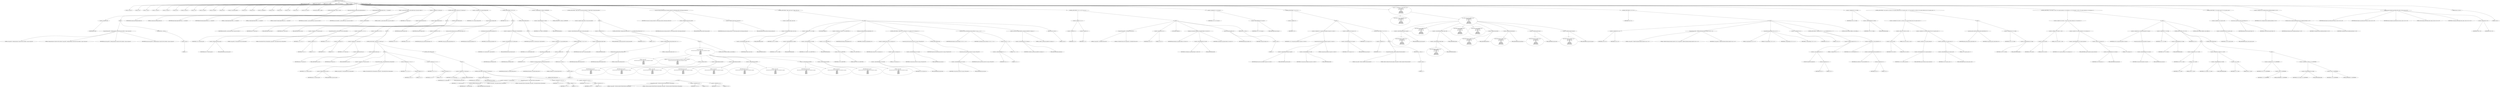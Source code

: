 digraph hostapd_notif_assoc {  
"1000122" [label = "(METHOD,hostapd_notif_assoc)" ]
"1000123" [label = "(PARAM,hostapd_data *hapd)" ]
"1000124" [label = "(PARAM,const u8 *addr)" ]
"1000125" [label = "(PARAM,const u8 *req_ies)" ]
"1000126" [label = "(PARAM,size_t req_ies_len)" ]
"1000127" [label = "(PARAM,int reassoc)" ]
"1000128" [label = "(BLOCK,,)" ]
"1000129" [label = "(LOCAL,v9: const u8 *)" ]
"1000130" [label = "(LOCAL,v10: int)" ]
"1000131" [label = "(LOCAL,v11: size_t)" ]
"1000132" [label = "(LOCAL,v12: const u8 *)" ]
"1000133" [label = "(LOCAL,v14: const u8 *)" ]
"1000134" [label = "(LOCAL,v15: int)" ]
"1000135" [label = "(LOCAL,v16: const u8 *)" ]
"1000136" [label = "(LOCAL,v17: int)" ]
"1000137" [label = "(LOCAL,v18: sta_info *)" ]
"1000138" [label = "(LOCAL,v19: sta_info *)" ]
"1000139" [label = "(LOCAL,v20: int)" ]
"1000140" [label = "(LOCAL,v21: wpa_state_machine *)" ]
"1000141" [label = "(LOCAL,v22: int)" ]
"1000142" [label = "(LOCAL,v23: int)" ]
"1000143" [label = "(LOCAL,v24: unsigned int)" ]
"1000144" [label = "(LOCAL,v25: u32)" ]
"1000145" [label = "(LOCAL,v26: int)" ]
"1000146" [label = "(LOCAL,v27: u32)" ]
"1000147" [label = "(LOCAL,v28: u8 *)" ]
"1000148" [label = "(LOCAL,v29: u8 [ 1064 ])" ]
"1000149" [label = "(LOCAL,mdie: ieee802_11_elems)" ]
"1000150" [label = "(CONTROL_STRUCTURE,if ( !addr ),if ( !addr ))" ]
"1000151" [label = "(<operator>.logicalNot,!addr)" ]
"1000152" [label = "(IDENTIFIER,addr,!addr)" ]
"1000153" [label = "(BLOCK,,)" ]
"1000154" [label = "(wpa_printf,wpa_printf(2, \"hostapd_notif_assoc: Skip event with no address\", req_ies, req_ies_len))" ]
"1000155" [label = "(LITERAL,2,wpa_printf(2, \"hostapd_notif_assoc: Skip event with no address\", req_ies, req_ies_len))" ]
"1000156" [label = "(LITERAL,\"hostapd_notif_assoc: Skip event with no address\",wpa_printf(2, \"hostapd_notif_assoc: Skip event with no address\", req_ies, req_ies_len))" ]
"1000157" [label = "(IDENTIFIER,req_ies,wpa_printf(2, \"hostapd_notif_assoc: Skip event with no address\", req_ies, req_ies_len))" ]
"1000158" [label = "(IDENTIFIER,req_ies_len,wpa_printf(2, \"hostapd_notif_assoc: Skip event with no address\", req_ies, req_ies_len))" ]
"1000159" [label = "(RETURN,return -1;,return -1;)" ]
"1000160" [label = "(<operator>.minus,-1)" ]
"1000161" [label = "(LITERAL,1,-1)" ]
"1000162" [label = "(random_add_randomness,random_add_randomness(addr, 6u))" ]
"1000163" [label = "(IDENTIFIER,addr,random_add_randomness(addr, 6u))" ]
"1000164" [label = "(LITERAL,6u,random_add_randomness(addr, 6u))" ]
"1000165" [label = "(hostapd_logger,hostapd_logger(hapd, addr, 1u, 2, \"associated\"))" ]
"1000166" [label = "(IDENTIFIER,hapd,hostapd_logger(hapd, addr, 1u, 2, \"associated\"))" ]
"1000167" [label = "(IDENTIFIER,addr,hostapd_logger(hapd, addr, 1u, 2, \"associated\"))" ]
"1000168" [label = "(LITERAL,1u,hostapd_logger(hapd, addr, 1u, 2, \"associated\"))" ]
"1000169" [label = "(LITERAL,2,hostapd_logger(hapd, addr, 1u, 2, \"associated\"))" ]
"1000170" [label = "(LITERAL,\"associated\",hostapd_logger(hapd, addr, 1u, 2, \"associated\"))" ]
"1000171" [label = "(ieee802_11_parse_elems,ieee802_11_parse_elems(req_ies, req_ies_len, &mdie, 0))" ]
"1000172" [label = "(IDENTIFIER,req_ies,ieee802_11_parse_elems(req_ies, req_ies_len, &mdie, 0))" ]
"1000173" [label = "(IDENTIFIER,req_ies_len,ieee802_11_parse_elems(req_ies, req_ies_len, &mdie, 0))" ]
"1000174" [label = "(<operator>.addressOf,&mdie)" ]
"1000175" [label = "(IDENTIFIER,mdie,ieee802_11_parse_elems(req_ies, req_ies_len, &mdie, 0))" ]
"1000176" [label = "(LITERAL,0,ieee802_11_parse_elems(req_ies, req_ies_len, &mdie, 0))" ]
"1000177" [label = "(<operator>.assignment,v9 = mdie.wps_ie)" ]
"1000178" [label = "(IDENTIFIER,v9,v9 = mdie.wps_ie)" ]
"1000179" [label = "(<operator>.fieldAccess,mdie.wps_ie)" ]
"1000180" [label = "(IDENTIFIER,mdie,v9 = mdie.wps_ie)" ]
"1000181" [label = "(FIELD_IDENTIFIER,wps_ie,wps_ie)" ]
"1000182" [label = "(CONTROL_STRUCTURE,if ( mdie.wps_ie ),if ( mdie.wps_ie ))" ]
"1000183" [label = "(<operator>.fieldAccess,mdie.wps_ie)" ]
"1000184" [label = "(IDENTIFIER,mdie,if ( mdie.wps_ie ))" ]
"1000185" [label = "(FIELD_IDENTIFIER,wps_ie,wps_ie)" ]
"1000186" [label = "(BLOCK,,)" ]
"1000187" [label = "(<operator>.assignment,v10 = mdie.wps_ie_len)" ]
"1000188" [label = "(IDENTIFIER,v10,v10 = mdie.wps_ie_len)" ]
"1000189" [label = "(<operator>.fieldAccess,mdie.wps_ie_len)" ]
"1000190" [label = "(IDENTIFIER,mdie,v10 = mdie.wps_ie_len)" ]
"1000191" [label = "(FIELD_IDENTIFIER,wps_ie_len,wps_ie_len)" ]
"1000192" [label = "(wpa_printf,wpa_printf(2, \"STA included WPS IE in (Re)AssocReq\"))" ]
"1000193" [label = "(LITERAL,2,wpa_printf(2, \"STA included WPS IE in (Re)AssocReq\"))" ]
"1000194" [label = "(LITERAL,\"STA included WPS IE in (Re)AssocReq\",wpa_printf(2, \"STA included WPS IE in (Re)AssocReq\"))" ]
"1000195" [label = "(<operator>.assignment,v11 = v10 + 2)" ]
"1000196" [label = "(IDENTIFIER,v11,v11 = v10 + 2)" ]
"1000197" [label = "(<operator>.addition,v10 + 2)" ]
"1000198" [label = "(IDENTIFIER,v10,v10 + 2)" ]
"1000199" [label = "(LITERAL,2,v10 + 2)" ]
"1000200" [label = "(<operator>.assignment,v12 = v9 - 2)" ]
"1000201" [label = "(IDENTIFIER,v12,v12 = v9 - 2)" ]
"1000202" [label = "(<operator>.subtraction,v9 - 2)" ]
"1000203" [label = "(IDENTIFIER,v9,v9 - 2)" ]
"1000204" [label = "(LITERAL,2,v9 - 2)" ]
"1000205" [label = "(CONTROL_STRUCTURE,else,else)" ]
"1000206" [label = "(BLOCK,,)" ]
"1000207" [label = "(<operator>.assignment,v14 = mdie.rsn_ie)" ]
"1000208" [label = "(IDENTIFIER,v14,v14 = mdie.rsn_ie)" ]
"1000209" [label = "(<operator>.fieldAccess,mdie.rsn_ie)" ]
"1000210" [label = "(IDENTIFIER,mdie,v14 = mdie.rsn_ie)" ]
"1000211" [label = "(FIELD_IDENTIFIER,rsn_ie,rsn_ie)" ]
"1000212" [label = "(CONTROL_STRUCTURE,if ( mdie.rsn_ie ),if ( mdie.rsn_ie ))" ]
"1000213" [label = "(<operator>.fieldAccess,mdie.rsn_ie)" ]
"1000214" [label = "(IDENTIFIER,mdie,if ( mdie.rsn_ie ))" ]
"1000215" [label = "(FIELD_IDENTIFIER,rsn_ie,rsn_ie)" ]
"1000216" [label = "(BLOCK,,)" ]
"1000217" [label = "(<operator>.assignment,v15 = mdie.rsn_ie_len)" ]
"1000218" [label = "(IDENTIFIER,v15,v15 = mdie.rsn_ie_len)" ]
"1000219" [label = "(<operator>.fieldAccess,mdie.rsn_ie_len)" ]
"1000220" [label = "(IDENTIFIER,mdie,v15 = mdie.rsn_ie_len)" ]
"1000221" [label = "(FIELD_IDENTIFIER,rsn_ie_len,rsn_ie_len)" ]
"1000222" [label = "(wpa_printf,wpa_printf(2, \"STA included RSN IE in (Re)AssocReq\"))" ]
"1000223" [label = "(LITERAL,2,wpa_printf(2, \"STA included RSN IE in (Re)AssocReq\"))" ]
"1000224" [label = "(LITERAL,\"STA included RSN IE in (Re)AssocReq\",wpa_printf(2, \"STA included RSN IE in (Re)AssocReq\"))" ]
"1000225" [label = "(<operator>.assignment,v11 = v15 + 2)" ]
"1000226" [label = "(IDENTIFIER,v11,v11 = v15 + 2)" ]
"1000227" [label = "(<operator>.addition,v15 + 2)" ]
"1000228" [label = "(IDENTIFIER,v15,v15 + 2)" ]
"1000229" [label = "(LITERAL,2,v15 + 2)" ]
"1000230" [label = "(<operator>.assignment,v12 = v14 - 2)" ]
"1000231" [label = "(IDENTIFIER,v12,v12 = v14 - 2)" ]
"1000232" [label = "(<operator>.subtraction,v14 - 2)" ]
"1000233" [label = "(IDENTIFIER,v14,v14 - 2)" ]
"1000234" [label = "(LITERAL,2,v14 - 2)" ]
"1000235" [label = "(CONTROL_STRUCTURE,else,else)" ]
"1000236" [label = "(BLOCK,,)" ]
"1000237" [label = "(<operator>.assignment,v16 = mdie.wpa_ie)" ]
"1000238" [label = "(IDENTIFIER,v16,v16 = mdie.wpa_ie)" ]
"1000239" [label = "(<operator>.fieldAccess,mdie.wpa_ie)" ]
"1000240" [label = "(IDENTIFIER,mdie,v16 = mdie.wpa_ie)" ]
"1000241" [label = "(FIELD_IDENTIFIER,wpa_ie,wpa_ie)" ]
"1000242" [label = "(CONTROL_STRUCTURE,if ( mdie.wpa_ie ),if ( mdie.wpa_ie ))" ]
"1000243" [label = "(<operator>.fieldAccess,mdie.wpa_ie)" ]
"1000244" [label = "(IDENTIFIER,mdie,if ( mdie.wpa_ie ))" ]
"1000245" [label = "(FIELD_IDENTIFIER,wpa_ie,wpa_ie)" ]
"1000246" [label = "(BLOCK,,)" ]
"1000247" [label = "(<operator>.assignment,v17 = mdie.wpa_ie_len)" ]
"1000248" [label = "(IDENTIFIER,v17,v17 = mdie.wpa_ie_len)" ]
"1000249" [label = "(<operator>.fieldAccess,mdie.wpa_ie_len)" ]
"1000250" [label = "(IDENTIFIER,mdie,v17 = mdie.wpa_ie_len)" ]
"1000251" [label = "(FIELD_IDENTIFIER,wpa_ie_len,wpa_ie_len)" ]
"1000252" [label = "(wpa_printf,wpa_printf(2, \"STA included WPA IE in (Re)AssocReq\"))" ]
"1000253" [label = "(LITERAL,2,wpa_printf(2, \"STA included WPA IE in (Re)AssocReq\"))" ]
"1000254" [label = "(LITERAL,\"STA included WPA IE in (Re)AssocReq\",wpa_printf(2, \"STA included WPA IE in (Re)AssocReq\"))" ]
"1000255" [label = "(<operator>.assignment,v11 = v17 + 2)" ]
"1000256" [label = "(IDENTIFIER,v11,v11 = v17 + 2)" ]
"1000257" [label = "(<operator>.addition,v17 + 2)" ]
"1000258" [label = "(IDENTIFIER,v17,v17 + 2)" ]
"1000259" [label = "(LITERAL,2,v17 + 2)" ]
"1000260" [label = "(<operator>.assignment,v12 = v16 - 2)" ]
"1000261" [label = "(IDENTIFIER,v12,v12 = v16 - 2)" ]
"1000262" [label = "(<operator>.subtraction,v16 - 2)" ]
"1000263" [label = "(IDENTIFIER,v16,v16 - 2)" ]
"1000264" [label = "(LITERAL,2,v16 - 2)" ]
"1000265" [label = "(CONTROL_STRUCTURE,else,else)" ]
"1000266" [label = "(BLOCK,,)" ]
"1000267" [label = "(wpa_printf,wpa_printf(2, \"STA did not include WPS/RSN/WPA IE in (Re)AssocReq\"))" ]
"1000268" [label = "(LITERAL,2,wpa_printf(2, \"STA did not include WPS/RSN/WPA IE in (Re)AssocReq\"))" ]
"1000269" [label = "(LITERAL,\"STA did not include WPS/RSN/WPA IE in (Re)AssocReq\",wpa_printf(2, \"STA did not include WPS/RSN/WPA IE in (Re)AssocReq\"))" ]
"1000270" [label = "(<operator>.assignment,v12 = 0)" ]
"1000271" [label = "(IDENTIFIER,v12,v12 = 0)" ]
"1000272" [label = "(LITERAL,0,v12 = 0)" ]
"1000273" [label = "(<operator>.assignment,v11 = 0)" ]
"1000274" [label = "(IDENTIFIER,v11,v11 = 0)" ]
"1000275" [label = "(LITERAL,0,v11 = 0)" ]
"1000276" [label = "(<operator>.assignment,v18 = ap_get_sta(hapd, addr))" ]
"1000277" [label = "(IDENTIFIER,v18,v18 = ap_get_sta(hapd, addr))" ]
"1000278" [label = "(ap_get_sta,ap_get_sta(hapd, addr))" ]
"1000279" [label = "(IDENTIFIER,hapd,ap_get_sta(hapd, addr))" ]
"1000280" [label = "(IDENTIFIER,addr,ap_get_sta(hapd, addr))" ]
"1000281" [label = "(CONTROL_STRUCTURE,if ( v18 ),if ( v18 ))" ]
"1000282" [label = "(IDENTIFIER,v18,if ( v18 ))" ]
"1000283" [label = "(BLOCK,,)" ]
"1000284" [label = "(<operator>.assignment,v19 = v18)" ]
"1000285" [label = "(IDENTIFIER,v19,v19 = v18)" ]
"1000286" [label = "(IDENTIFIER,v18,v19 = v18)" ]
"1000287" [label = "(ap_sta_no_session_timeout,ap_sta_no_session_timeout(hapd, v18))" ]
"1000288" [label = "(IDENTIFIER,hapd,ap_sta_no_session_timeout(hapd, v18))" ]
"1000289" [label = "(IDENTIFIER,v18,ap_sta_no_session_timeout(hapd, v18))" ]
"1000290" [label = "(accounting_sta_stop,accounting_sta_stop(hapd, v19))" ]
"1000291" [label = "(IDENTIFIER,hapd,accounting_sta_stop(hapd, v19))" ]
"1000292" [label = "(IDENTIFIER,v19,accounting_sta_stop(hapd, v19))" ]
"1000293" [label = "(<operator>.assignment,v19->timeout_next = STA_NULLFUNC)" ]
"1000294" [label = "(<operator>.indirectFieldAccess,v19->timeout_next)" ]
"1000295" [label = "(IDENTIFIER,v19,v19->timeout_next = STA_NULLFUNC)" ]
"1000296" [label = "(FIELD_IDENTIFIER,timeout_next,timeout_next)" ]
"1000297" [label = "(IDENTIFIER,STA_NULLFUNC,v19->timeout_next = STA_NULLFUNC)" ]
"1000298" [label = "(CONTROL_STRUCTURE,else,else)" ]
"1000299" [label = "(BLOCK,,)" ]
"1000300" [label = "(<operator>.assignment,v19 = ap_sta_add(hapd, addr))" ]
"1000301" [label = "(IDENTIFIER,v19,v19 = ap_sta_add(hapd, addr))" ]
"1000302" [label = "(ap_sta_add,ap_sta_add(hapd, addr))" ]
"1000303" [label = "(IDENTIFIER,hapd,ap_sta_add(hapd, addr))" ]
"1000304" [label = "(IDENTIFIER,addr,ap_sta_add(hapd, addr))" ]
"1000305" [label = "(CONTROL_STRUCTURE,if ( !v19 ),if ( !v19 ))" ]
"1000306" [label = "(<operator>.logicalNot,!v19)" ]
"1000307" [label = "(IDENTIFIER,v19,!v19)" ]
"1000308" [label = "(BLOCK,,)" ]
"1000309" [label = "(hostapd_drv_sta_disassoc,hostapd_drv_sta_disassoc(hapd, addr, 5))" ]
"1000310" [label = "(IDENTIFIER,hapd,hostapd_drv_sta_disassoc(hapd, addr, 5))" ]
"1000311" [label = "(IDENTIFIER,addr,hostapd_drv_sta_disassoc(hapd, addr, 5))" ]
"1000312" [label = "(LITERAL,5,hostapd_drv_sta_disassoc(hapd, addr, 5))" ]
"1000313" [label = "(RETURN,return -1;,return -1;)" ]
"1000314" [label = "(<operator>.minus,-1)" ]
"1000315" [label = "(LITERAL,1,-1)" ]
"1000316" [label = "(<operators>.assignmentAnd,v19->flags &= 0xFFFECFFF)" ]
"1000317" [label = "(<operator>.indirectFieldAccess,v19->flags)" ]
"1000318" [label = "(IDENTIFIER,v19,v19->flags &= 0xFFFECFFF)" ]
"1000319" [label = "(FIELD_IDENTIFIER,flags,flags)" ]
"1000320" [label = "(LITERAL,0xFFFECFFF,v19->flags &= 0xFFFECFFF)" ]
"1000321" [label = "(CONTROL_STRUCTURE,if ( !hapd->iface->drv_max_acl_mac_addrs ),if ( !hapd->iface->drv_max_acl_mac_addrs ))" ]
"1000322" [label = "(<operator>.logicalNot,!hapd->iface->drv_max_acl_mac_addrs)" ]
"1000323" [label = "(<operator>.indirectFieldAccess,hapd->iface->drv_max_acl_mac_addrs)" ]
"1000324" [label = "(<operator>.indirectFieldAccess,hapd->iface)" ]
"1000325" [label = "(IDENTIFIER,hapd,!hapd->iface->drv_max_acl_mac_addrs)" ]
"1000326" [label = "(FIELD_IDENTIFIER,iface,iface)" ]
"1000327" [label = "(FIELD_IDENTIFIER,drv_max_acl_mac_addrs,drv_max_acl_mac_addrs)" ]
"1000328" [label = "(BLOCK,,)" ]
"1000329" [label = "(<operator>.assignment,v20 = 1)" ]
"1000330" [label = "(IDENTIFIER,v20,v20 = 1)" ]
"1000331" [label = "(LITERAL,1,v20 = 1)" ]
"1000332" [label = "(CONTROL_STRUCTURE,if ( hostapd_check_acl(hapd, addr, 0) != 1 ),if ( hostapd_check_acl(hapd, addr, 0) != 1 ))" ]
"1000333" [label = "(<operator>.notEquals,hostapd_check_acl(hapd, addr, 0) != 1)" ]
"1000334" [label = "(hostapd_check_acl,hostapd_check_acl(hapd, addr, 0))" ]
"1000335" [label = "(IDENTIFIER,hapd,hostapd_check_acl(hapd, addr, 0))" ]
"1000336" [label = "(IDENTIFIER,addr,hostapd_check_acl(hapd, addr, 0))" ]
"1000337" [label = "(LITERAL,0,hostapd_check_acl(hapd, addr, 0))" ]
"1000338" [label = "(LITERAL,1,hostapd_check_acl(hapd, addr, 0) != 1)" ]
"1000339" [label = "(BLOCK,,)" ]
"1000340" [label = "(wpa_printf,wpa_printf(\n        3,\n        \"STA %02x:%02x:%02x:%02x:%02x:%02x not allowed to connect\",\n        *addr,\n        addr[1],\n        addr[2],\n        addr[3],\n        addr[4],\n        addr[5]))" ]
"1000341" [label = "(LITERAL,3,wpa_printf(\n        3,\n        \"STA %02x:%02x:%02x:%02x:%02x:%02x not allowed to connect\",\n        *addr,\n        addr[1],\n        addr[2],\n        addr[3],\n        addr[4],\n        addr[5]))" ]
"1000342" [label = "(LITERAL,\"STA %02x:%02x:%02x:%02x:%02x:%02x not allowed to connect\",wpa_printf(\n        3,\n        \"STA %02x:%02x:%02x:%02x:%02x:%02x not allowed to connect\",\n        *addr,\n        addr[1],\n        addr[2],\n        addr[3],\n        addr[4],\n        addr[5]))" ]
"1000343" [label = "(<operator>.indirection,*addr)" ]
"1000344" [label = "(IDENTIFIER,addr,wpa_printf(\n        3,\n        \"STA %02x:%02x:%02x:%02x:%02x:%02x not allowed to connect\",\n        *addr,\n        addr[1],\n        addr[2],\n        addr[3],\n        addr[4],\n        addr[5]))" ]
"1000345" [label = "(<operator>.indirectIndexAccess,addr[1])" ]
"1000346" [label = "(IDENTIFIER,addr,wpa_printf(\n        3,\n        \"STA %02x:%02x:%02x:%02x:%02x:%02x not allowed to connect\",\n        *addr,\n        addr[1],\n        addr[2],\n        addr[3],\n        addr[4],\n        addr[5]))" ]
"1000347" [label = "(LITERAL,1,wpa_printf(\n        3,\n        \"STA %02x:%02x:%02x:%02x:%02x:%02x not allowed to connect\",\n        *addr,\n        addr[1],\n        addr[2],\n        addr[3],\n        addr[4],\n        addr[5]))" ]
"1000348" [label = "(<operator>.indirectIndexAccess,addr[2])" ]
"1000349" [label = "(IDENTIFIER,addr,wpa_printf(\n        3,\n        \"STA %02x:%02x:%02x:%02x:%02x:%02x not allowed to connect\",\n        *addr,\n        addr[1],\n        addr[2],\n        addr[3],\n        addr[4],\n        addr[5]))" ]
"1000350" [label = "(LITERAL,2,wpa_printf(\n        3,\n        \"STA %02x:%02x:%02x:%02x:%02x:%02x not allowed to connect\",\n        *addr,\n        addr[1],\n        addr[2],\n        addr[3],\n        addr[4],\n        addr[5]))" ]
"1000351" [label = "(<operator>.indirectIndexAccess,addr[3])" ]
"1000352" [label = "(IDENTIFIER,addr,wpa_printf(\n        3,\n        \"STA %02x:%02x:%02x:%02x:%02x:%02x not allowed to connect\",\n        *addr,\n        addr[1],\n        addr[2],\n        addr[3],\n        addr[4],\n        addr[5]))" ]
"1000353" [label = "(LITERAL,3,wpa_printf(\n        3,\n        \"STA %02x:%02x:%02x:%02x:%02x:%02x not allowed to connect\",\n        *addr,\n        addr[1],\n        addr[2],\n        addr[3],\n        addr[4],\n        addr[5]))" ]
"1000354" [label = "(<operator>.indirectIndexAccess,addr[4])" ]
"1000355" [label = "(IDENTIFIER,addr,wpa_printf(\n        3,\n        \"STA %02x:%02x:%02x:%02x:%02x:%02x not allowed to connect\",\n        *addr,\n        addr[1],\n        addr[2],\n        addr[3],\n        addr[4],\n        addr[5]))" ]
"1000356" [label = "(LITERAL,4,wpa_printf(\n        3,\n        \"STA %02x:%02x:%02x:%02x:%02x:%02x not allowed to connect\",\n        *addr,\n        addr[1],\n        addr[2],\n        addr[3],\n        addr[4],\n        addr[5]))" ]
"1000357" [label = "(<operator>.indirectIndexAccess,addr[5])" ]
"1000358" [label = "(IDENTIFIER,addr,wpa_printf(\n        3,\n        \"STA %02x:%02x:%02x:%02x:%02x:%02x not allowed to connect\",\n        *addr,\n        addr[1],\n        addr[2],\n        addr[3],\n        addr[4],\n        addr[5]))" ]
"1000359" [label = "(LITERAL,5,wpa_printf(\n        3,\n        \"STA %02x:%02x:%02x:%02x:%02x:%02x not allowed to connect\",\n        *addr,\n        addr[1],\n        addr[2],\n        addr[3],\n        addr[4],\n        addr[5]))" ]
"1000360" [label = "(CONTROL_STRUCTURE,goto LABEL_31;,goto LABEL_31;)" ]
"1000361" [label = "(ap_copy_sta_supp_op_classes,ap_copy_sta_supp_op_classes(v19, mdie.supp_op_classes, mdie.supp_op_classes_len))" ]
"1000362" [label = "(IDENTIFIER,v19,ap_copy_sta_supp_op_classes(v19, mdie.supp_op_classes, mdie.supp_op_classes_len))" ]
"1000363" [label = "(<operator>.fieldAccess,mdie.supp_op_classes)" ]
"1000364" [label = "(IDENTIFIER,mdie,ap_copy_sta_supp_op_classes(v19, mdie.supp_op_classes, mdie.supp_op_classes_len))" ]
"1000365" [label = "(FIELD_IDENTIFIER,supp_op_classes,supp_op_classes)" ]
"1000366" [label = "(<operator>.fieldAccess,mdie.supp_op_classes_len)" ]
"1000367" [label = "(IDENTIFIER,mdie,ap_copy_sta_supp_op_classes(v19, mdie.supp_op_classes, mdie.supp_op_classes_len))" ]
"1000368" [label = "(FIELD_IDENTIFIER,supp_op_classes_len,supp_op_classes_len)" ]
"1000369" [label = "(CONTROL_STRUCTURE,if ( !hapd->conf->wpa ),if ( !hapd->conf->wpa ))" ]
"1000370" [label = "(<operator>.logicalNot,!hapd->conf->wpa)" ]
"1000371" [label = "(<operator>.indirectFieldAccess,hapd->conf->wpa)" ]
"1000372" [label = "(<operator>.indirectFieldAccess,hapd->conf)" ]
"1000373" [label = "(IDENTIFIER,hapd,!hapd->conf->wpa)" ]
"1000374" [label = "(FIELD_IDENTIFIER,conf,conf)" ]
"1000375" [label = "(FIELD_IDENTIFIER,wpa,wpa)" ]
"1000376" [label = "(BLOCK,,)" ]
"1000377" [label = "(<operator>.assignment,v24 = v19->flags)" ]
"1000378" [label = "(IDENTIFIER,v24,v24 = v19->flags)" ]
"1000379" [label = "(<operator>.indirectFieldAccess,v19->flags)" ]
"1000380" [label = "(IDENTIFIER,v19,v24 = v19->flags)" ]
"1000381" [label = "(FIELD_IDENTIFIER,flags,flags)" ]
"1000382" [label = "(JUMP_TARGET,LABEL_24)" ]
"1000383" [label = "(<operator>.assignment,v19->flags = v24 & 0xFFF7FFFC | 3)" ]
"1000384" [label = "(<operator>.indirectFieldAccess,v19->flags)" ]
"1000385" [label = "(IDENTIFIER,v19,v19->flags = v24 & 0xFFF7FFFC | 3)" ]
"1000386" [label = "(FIELD_IDENTIFIER,flags,flags)" ]
"1000387" [label = "(<operator>.or,v24 & 0xFFF7FFFC | 3)" ]
"1000388" [label = "(<operator>.and,v24 & 0xFFF7FFFC)" ]
"1000389" [label = "(IDENTIFIER,v24,v24 & 0xFFF7FFFC)" ]
"1000390" [label = "(LITERAL,0xFFF7FFFC,v24 & 0xFFF7FFFC)" ]
"1000391" [label = "(LITERAL,3,v24 & 0xFFF7FFFC | 3)" ]
"1000392" [label = "(hostapd_set_sta_flags,hostapd_set_sta_flags(hapd, v19))" ]
"1000393" [label = "(IDENTIFIER,hapd,hostapd_set_sta_flags(hapd, v19))" ]
"1000394" [label = "(IDENTIFIER,v19,hostapd_set_sta_flags(hapd, v19))" ]
"1000395" [label = "(CONTROL_STRUCTURE,if ( reassoc && v19->auth_alg == 2 ),if ( reassoc && v19->auth_alg == 2 ))" ]
"1000396" [label = "(<operator>.logicalAnd,reassoc && v19->auth_alg == 2)" ]
"1000397" [label = "(IDENTIFIER,reassoc,reassoc && v19->auth_alg == 2)" ]
"1000398" [label = "(<operator>.equals,v19->auth_alg == 2)" ]
"1000399" [label = "(<operator>.indirectFieldAccess,v19->auth_alg)" ]
"1000400" [label = "(IDENTIFIER,v19,v19->auth_alg == 2)" ]
"1000401" [label = "(FIELD_IDENTIFIER,auth_alg,auth_alg)" ]
"1000402" [label = "(LITERAL,2,v19->auth_alg == 2)" ]
"1000403" [label = "(wpa_auth_sm_event,wpa_auth_sm_event(v19->wpa_sm, WPA_ASSOC_FT))" ]
"1000404" [label = "(<operator>.indirectFieldAccess,v19->wpa_sm)" ]
"1000405" [label = "(IDENTIFIER,v19,wpa_auth_sm_event(v19->wpa_sm, WPA_ASSOC_FT))" ]
"1000406" [label = "(FIELD_IDENTIFIER,wpa_sm,wpa_sm)" ]
"1000407" [label = "(IDENTIFIER,WPA_ASSOC_FT,wpa_auth_sm_event(v19->wpa_sm, WPA_ASSOC_FT))" ]
"1000408" [label = "(CONTROL_STRUCTURE,else,else)" ]
"1000409" [label = "(wpa_auth_sm_event,wpa_auth_sm_event(v19->wpa_sm, WPA_ASSOC))" ]
"1000410" [label = "(<operator>.indirectFieldAccess,v19->wpa_sm)" ]
"1000411" [label = "(IDENTIFIER,v19,wpa_auth_sm_event(v19->wpa_sm, WPA_ASSOC))" ]
"1000412" [label = "(FIELD_IDENTIFIER,wpa_sm,wpa_sm)" ]
"1000413" [label = "(IDENTIFIER,WPA_ASSOC,wpa_auth_sm_event(v19->wpa_sm, WPA_ASSOC))" ]
"1000414" [label = "(hostapd_new_assoc_sta,hostapd_new_assoc_sta(hapd, v19, (v24 >> 1) & 1))" ]
"1000415" [label = "(IDENTIFIER,hapd,hostapd_new_assoc_sta(hapd, v19, (v24 >> 1) & 1))" ]
"1000416" [label = "(IDENTIFIER,v19,hostapd_new_assoc_sta(hapd, v19, (v24 >> 1) & 1))" ]
"1000417" [label = "(<operator>.and,(v24 >> 1) & 1)" ]
"1000418" [label = "(<operator>.arithmeticShiftRight,v24 >> 1)" ]
"1000419" [label = "(IDENTIFIER,v24,v24 >> 1)" ]
"1000420" [label = "(LITERAL,1,v24 >> 1)" ]
"1000421" [label = "(LITERAL,1,(v24 >> 1) & 1)" ]
"1000422" [label = "(ieee802_1x_notify_port_enabled,ieee802_1x_notify_port_enabled(v19->eapol_sm, 1))" ]
"1000423" [label = "(<operator>.indirectFieldAccess,v19->eapol_sm)" ]
"1000424" [label = "(IDENTIFIER,v19,ieee802_1x_notify_port_enabled(v19->eapol_sm, 1))" ]
"1000425" [label = "(FIELD_IDENTIFIER,eapol_sm,eapol_sm)" ]
"1000426" [label = "(LITERAL,1,ieee802_1x_notify_port_enabled(v19->eapol_sm, 1))" ]
"1000427" [label = "(RETURN,return 0;,return 0;)" ]
"1000428" [label = "(LITERAL,0,return 0;)" ]
"1000429" [label = "(CONTROL_STRUCTURE,if ( !v12 || !v11 ),if ( !v12 || !v11 ))" ]
"1000430" [label = "(<operator>.logicalOr,!v12 || !v11)" ]
"1000431" [label = "(<operator>.logicalNot,!v12)" ]
"1000432" [label = "(IDENTIFIER,v12,!v12)" ]
"1000433" [label = "(<operator>.logicalNot,!v11)" ]
"1000434" [label = "(IDENTIFIER,v11,!v11)" ]
"1000435" [label = "(BLOCK,,)" ]
"1000436" [label = "(wpa_printf,wpa_printf(2, \"No WPA/RSN IE from STA\"))" ]
"1000437" [label = "(LITERAL,2,wpa_printf(2, \"No WPA/RSN IE from STA\"))" ]
"1000438" [label = "(LITERAL,\"No WPA/RSN IE from STA\",wpa_printf(2, \"No WPA/RSN IE from STA\"))" ]
"1000439" [label = "(<operator>.assignment,v20 = 13)" ]
"1000440" [label = "(IDENTIFIER,v20,v20 = 13)" ]
"1000441" [label = "(LITERAL,13,v20 = 13)" ]
"1000442" [label = "(JUMP_TARGET,LABEL_31)" ]
"1000443" [label = "(hostapd_drv_sta_disassoc,hostapd_drv_sta_disassoc(hapd, v19->addr, v20))" ]
"1000444" [label = "(IDENTIFIER,hapd,hostapd_drv_sta_disassoc(hapd, v19->addr, v20))" ]
"1000445" [label = "(<operator>.indirectFieldAccess,v19->addr)" ]
"1000446" [label = "(IDENTIFIER,v19,hostapd_drv_sta_disassoc(hapd, v19->addr, v20))" ]
"1000447" [label = "(FIELD_IDENTIFIER,addr,addr)" ]
"1000448" [label = "(IDENTIFIER,v20,hostapd_drv_sta_disassoc(hapd, v19->addr, v20))" ]
"1000449" [label = "(ap_free_sta,ap_free_sta(hapd, v19))" ]
"1000450" [label = "(IDENTIFIER,hapd,ap_free_sta(hapd, v19))" ]
"1000451" [label = "(IDENTIFIER,v19,ap_free_sta(hapd, v19))" ]
"1000452" [label = "(RETURN,return -1;,return -1;)" ]
"1000453" [label = "(<operator>.minus,-1)" ]
"1000454" [label = "(LITERAL,1,-1)" ]
"1000455" [label = "(<operator>.assignment,v21 = v19->wpa_sm)" ]
"1000456" [label = "(IDENTIFIER,v21,v21 = v19->wpa_sm)" ]
"1000457" [label = "(<operator>.indirectFieldAccess,v19->wpa_sm)" ]
"1000458" [label = "(IDENTIFIER,v19,v21 = v19->wpa_sm)" ]
"1000459" [label = "(FIELD_IDENTIFIER,wpa_sm,wpa_sm)" ]
"1000460" [label = "(CONTROL_STRUCTURE,if ( !v21 ),if ( !v21 ))" ]
"1000461" [label = "(<operator>.logicalNot,!v21)" ]
"1000462" [label = "(IDENTIFIER,v21,!v21)" ]
"1000463" [label = "(BLOCK,,)" ]
"1000464" [label = "(<operator>.assignment,v21 = wpa_auth_sta_init(hapd->wpa_auth, v19->addr, 0))" ]
"1000465" [label = "(IDENTIFIER,v21,v21 = wpa_auth_sta_init(hapd->wpa_auth, v19->addr, 0))" ]
"1000466" [label = "(wpa_auth_sta_init,wpa_auth_sta_init(hapd->wpa_auth, v19->addr, 0))" ]
"1000467" [label = "(<operator>.indirectFieldAccess,hapd->wpa_auth)" ]
"1000468" [label = "(IDENTIFIER,hapd,wpa_auth_sta_init(hapd->wpa_auth, v19->addr, 0))" ]
"1000469" [label = "(FIELD_IDENTIFIER,wpa_auth,wpa_auth)" ]
"1000470" [label = "(<operator>.indirectFieldAccess,v19->addr)" ]
"1000471" [label = "(IDENTIFIER,v19,wpa_auth_sta_init(hapd->wpa_auth, v19->addr, 0))" ]
"1000472" [label = "(FIELD_IDENTIFIER,addr,addr)" ]
"1000473" [label = "(LITERAL,0,wpa_auth_sta_init(hapd->wpa_auth, v19->addr, 0))" ]
"1000474" [label = "(<operator>.assignment,v19->wpa_sm = v21)" ]
"1000475" [label = "(<operator>.indirectFieldAccess,v19->wpa_sm)" ]
"1000476" [label = "(IDENTIFIER,v19,v19->wpa_sm = v21)" ]
"1000477" [label = "(FIELD_IDENTIFIER,wpa_sm,wpa_sm)" ]
"1000478" [label = "(IDENTIFIER,v21,v19->wpa_sm = v21)" ]
"1000479" [label = "(CONTROL_STRUCTURE,if ( !v21 ),if ( !v21 ))" ]
"1000480" [label = "(<operator>.logicalNot,!v21)" ]
"1000481" [label = "(IDENTIFIER,v21,!v21)" ]
"1000482" [label = "(BLOCK,,)" ]
"1000483" [label = "(wpa_printf,wpa_printf(5, \"Failed to initialize WPA state machine\"))" ]
"1000484" [label = "(LITERAL,5,wpa_printf(5, \"Failed to initialize WPA state machine\"))" ]
"1000485" [label = "(LITERAL,\"Failed to initialize WPA state machine\",wpa_printf(5, \"Failed to initialize WPA state machine\"))" ]
"1000486" [label = "(RETURN,return -1;,return -1;)" ]
"1000487" [label = "(<operator>.minus,-1)" ]
"1000488" [label = "(LITERAL,1,-1)" ]
"1000489" [label = "(<operator>.assignment,v22 = wpa_validate_wpa_ie(\n          hapd->wpa_auth,\n          v21,\n          hapd->iface->freq,\n          v12,\n          v11,\n          mdie.mdie,\n          mdie.mdie_len,\n          mdie.owe_dh,\n          mdie.owe_dh_len))" ]
"1000490" [label = "(IDENTIFIER,v22,v22 = wpa_validate_wpa_ie(\n          hapd->wpa_auth,\n          v21,\n          hapd->iface->freq,\n          v12,\n          v11,\n          mdie.mdie,\n          mdie.mdie_len,\n          mdie.owe_dh,\n          mdie.owe_dh_len))" ]
"1000491" [label = "(wpa_validate_wpa_ie,wpa_validate_wpa_ie(\n          hapd->wpa_auth,\n          v21,\n          hapd->iface->freq,\n          v12,\n          v11,\n          mdie.mdie,\n          mdie.mdie_len,\n          mdie.owe_dh,\n          mdie.owe_dh_len))" ]
"1000492" [label = "(<operator>.indirectFieldAccess,hapd->wpa_auth)" ]
"1000493" [label = "(IDENTIFIER,hapd,wpa_validate_wpa_ie(\n          hapd->wpa_auth,\n          v21,\n          hapd->iface->freq,\n          v12,\n          v11,\n          mdie.mdie,\n          mdie.mdie_len,\n          mdie.owe_dh,\n          mdie.owe_dh_len))" ]
"1000494" [label = "(FIELD_IDENTIFIER,wpa_auth,wpa_auth)" ]
"1000495" [label = "(IDENTIFIER,v21,wpa_validate_wpa_ie(\n          hapd->wpa_auth,\n          v21,\n          hapd->iface->freq,\n          v12,\n          v11,\n          mdie.mdie,\n          mdie.mdie_len,\n          mdie.owe_dh,\n          mdie.owe_dh_len))" ]
"1000496" [label = "(<operator>.indirectFieldAccess,hapd->iface->freq)" ]
"1000497" [label = "(<operator>.indirectFieldAccess,hapd->iface)" ]
"1000498" [label = "(IDENTIFIER,hapd,wpa_validate_wpa_ie(\n          hapd->wpa_auth,\n          v21,\n          hapd->iface->freq,\n          v12,\n          v11,\n          mdie.mdie,\n          mdie.mdie_len,\n          mdie.owe_dh,\n          mdie.owe_dh_len))" ]
"1000499" [label = "(FIELD_IDENTIFIER,iface,iface)" ]
"1000500" [label = "(FIELD_IDENTIFIER,freq,freq)" ]
"1000501" [label = "(IDENTIFIER,v12,wpa_validate_wpa_ie(\n          hapd->wpa_auth,\n          v21,\n          hapd->iface->freq,\n          v12,\n          v11,\n          mdie.mdie,\n          mdie.mdie_len,\n          mdie.owe_dh,\n          mdie.owe_dh_len))" ]
"1000502" [label = "(IDENTIFIER,v11,wpa_validate_wpa_ie(\n          hapd->wpa_auth,\n          v21,\n          hapd->iface->freq,\n          v12,\n          v11,\n          mdie.mdie,\n          mdie.mdie_len,\n          mdie.owe_dh,\n          mdie.owe_dh_len))" ]
"1000503" [label = "(<operator>.fieldAccess,mdie.mdie)" ]
"1000504" [label = "(IDENTIFIER,mdie,wpa_validate_wpa_ie(\n          hapd->wpa_auth,\n          v21,\n          hapd->iface->freq,\n          v12,\n          v11,\n          mdie.mdie,\n          mdie.mdie_len,\n          mdie.owe_dh,\n          mdie.owe_dh_len))" ]
"1000505" [label = "(FIELD_IDENTIFIER,mdie,mdie)" ]
"1000506" [label = "(<operator>.fieldAccess,mdie.mdie_len)" ]
"1000507" [label = "(IDENTIFIER,mdie,wpa_validate_wpa_ie(\n          hapd->wpa_auth,\n          v21,\n          hapd->iface->freq,\n          v12,\n          v11,\n          mdie.mdie,\n          mdie.mdie_len,\n          mdie.owe_dh,\n          mdie.owe_dh_len))" ]
"1000508" [label = "(FIELD_IDENTIFIER,mdie_len,mdie_len)" ]
"1000509" [label = "(<operator>.fieldAccess,mdie.owe_dh)" ]
"1000510" [label = "(IDENTIFIER,mdie,wpa_validate_wpa_ie(\n          hapd->wpa_auth,\n          v21,\n          hapd->iface->freq,\n          v12,\n          v11,\n          mdie.mdie,\n          mdie.mdie_len,\n          mdie.owe_dh,\n          mdie.owe_dh_len))" ]
"1000511" [label = "(FIELD_IDENTIFIER,owe_dh,owe_dh)" ]
"1000512" [label = "(<operator>.fieldAccess,mdie.owe_dh_len)" ]
"1000513" [label = "(IDENTIFIER,mdie,wpa_validate_wpa_ie(\n          hapd->wpa_auth,\n          v21,\n          hapd->iface->freq,\n          v12,\n          v11,\n          mdie.mdie,\n          mdie.mdie_len,\n          mdie.owe_dh,\n          mdie.owe_dh_len))" ]
"1000514" [label = "(FIELD_IDENTIFIER,owe_dh_len,owe_dh_len)" ]
"1000515" [label = "(CONTROL_STRUCTURE,if ( v22 ),if ( v22 ))" ]
"1000516" [label = "(IDENTIFIER,v22,if ( v22 ))" ]
"1000517" [label = "(BLOCK,,)" ]
"1000518" [label = "(<operator>.assignment,v23 = v22)" ]
"1000519" [label = "(IDENTIFIER,v23,v23 = v22)" ]
"1000520" [label = "(IDENTIFIER,v22,v23 = v22)" ]
"1000521" [label = "(wpa_printf,wpa_printf(2, \"WPA/RSN information element rejected? (res %u)\", v22))" ]
"1000522" [label = "(LITERAL,2,wpa_printf(2, \"WPA/RSN information element rejected? (res %u)\", v22))" ]
"1000523" [label = "(LITERAL,\"WPA/RSN information element rejected? (res %u)\",wpa_printf(2, \"WPA/RSN information element rejected? (res %u)\", v22))" ]
"1000524" [label = "(IDENTIFIER,v22,wpa_printf(2, \"WPA/RSN information element rejected? (res %u)\", v22))" ]
"1000525" [label = "(wpa_hexdump,wpa_hexdump(2, \"IE\", v12, v11))" ]
"1000526" [label = "(LITERAL,2,wpa_hexdump(2, \"IE\", v12, v11))" ]
"1000527" [label = "(LITERAL,\"IE\",wpa_hexdump(2, \"IE\", v12, v11))" ]
"1000528" [label = "(IDENTIFIER,v12,wpa_hexdump(2, \"IE\", v12, v11))" ]
"1000529" [label = "(IDENTIFIER,v11,wpa_hexdump(2, \"IE\", v12, v11))" ]
"1000530" [label = "(<operator>.assignment,v20 = 13)" ]
"1000531" [label = "(IDENTIFIER,v20,v20 = 13)" ]
"1000532" [label = "(LITERAL,13,v20 = 13)" ]
"1000533" [label = "(CONTROL_STRUCTURE,if ( (unsigned int)(v23 - 2) < 7 ),if ( (unsigned int)(v23 - 2) < 7 ))" ]
"1000534" [label = "(<operator>.lessThan,(unsigned int)(v23 - 2) < 7)" ]
"1000535" [label = "(<operator>.cast,(unsigned int)(v23 - 2))" ]
"1000536" [label = "(UNKNOWN,unsigned int,unsigned int)" ]
"1000537" [label = "(<operator>.subtraction,v23 - 2)" ]
"1000538" [label = "(IDENTIFIER,v23,v23 - 2)" ]
"1000539" [label = "(LITERAL,2,v23 - 2)" ]
"1000540" [label = "(LITERAL,7,(unsigned int)(v23 - 2) < 7)" ]
"1000541" [label = "(<operator>.assignment,v20 = dword_48E1B0[v23 - 2])" ]
"1000542" [label = "(IDENTIFIER,v20,v20 = dword_48E1B0[v23 - 2])" ]
"1000543" [label = "(<operator>.indirectIndexAccess,dword_48E1B0[v23 - 2])" ]
"1000544" [label = "(IDENTIFIER,dword_48E1B0,v20 = dword_48E1B0[v23 - 2])" ]
"1000545" [label = "(<operator>.subtraction,v23 - 2)" ]
"1000546" [label = "(IDENTIFIER,v23,v23 - 2)" ]
"1000547" [label = "(LITERAL,2,v23 - 2)" ]
"1000548" [label = "(CONTROL_STRUCTURE,goto LABEL_31;,goto LABEL_31;)" ]
"1000549" [label = "(<operator>.assignment,v25 = v19->flags)" ]
"1000550" [label = "(IDENTIFIER,v25,v25 = v19->flags)" ]
"1000551" [label = "(<operator>.indirectFieldAccess,v19->flags)" ]
"1000552" [label = "(IDENTIFIER,v19,v25 = v19->flags)" ]
"1000553" [label = "(FIELD_IDENTIFIER,flags,flags)" ]
"1000554" [label = "(CONTROL_STRUCTURE,if ( (v25 & 0x402) == 1026 && !v19->sa_query_timed_out && v19->sa_query_count > 0 ),if ( (v25 & 0x402) == 1026 && !v19->sa_query_timed_out && v19->sa_query_count > 0 ))" ]
"1000555" [label = "(<operator>.logicalAnd,(v25 & 0x402) == 1026 && !v19->sa_query_timed_out && v19->sa_query_count > 0)" ]
"1000556" [label = "(<operator>.equals,(v25 & 0x402) == 1026)" ]
"1000557" [label = "(<operator>.and,v25 & 0x402)" ]
"1000558" [label = "(IDENTIFIER,v25,v25 & 0x402)" ]
"1000559" [label = "(LITERAL,0x402,v25 & 0x402)" ]
"1000560" [label = "(LITERAL,1026,(v25 & 0x402) == 1026)" ]
"1000561" [label = "(<operator>.logicalAnd,!v19->sa_query_timed_out && v19->sa_query_count > 0)" ]
"1000562" [label = "(<operator>.logicalNot,!v19->sa_query_timed_out)" ]
"1000563" [label = "(<operator>.indirectFieldAccess,v19->sa_query_timed_out)" ]
"1000564" [label = "(IDENTIFIER,v19,!v19->sa_query_timed_out)" ]
"1000565" [label = "(FIELD_IDENTIFIER,sa_query_timed_out,sa_query_timed_out)" ]
"1000566" [label = "(<operator>.greaterThan,v19->sa_query_count > 0)" ]
"1000567" [label = "(<operator>.indirectFieldAccess,v19->sa_query_count)" ]
"1000568" [label = "(IDENTIFIER,v19,v19->sa_query_count > 0)" ]
"1000569" [label = "(FIELD_IDENTIFIER,sa_query_count,sa_query_count)" ]
"1000570" [label = "(LITERAL,0,v19->sa_query_count > 0)" ]
"1000571" [label = "(BLOCK,,)" ]
"1000572" [label = "(ap_check_sa_query_timeout,ap_check_sa_query_timeout(hapd, v19))" ]
"1000573" [label = "(IDENTIFIER,hapd,ap_check_sa_query_timeout(hapd, v19))" ]
"1000574" [label = "(IDENTIFIER,v19,ap_check_sa_query_timeout(hapd, v19))" ]
"1000575" [label = "(<operator>.assignment,v25 = v19->flags)" ]
"1000576" [label = "(IDENTIFIER,v25,v25 = v19->flags)" ]
"1000577" [label = "(<operator>.indirectFieldAccess,v19->flags)" ]
"1000578" [label = "(IDENTIFIER,v19,v25 = v19->flags)" ]
"1000579" [label = "(FIELD_IDENTIFIER,flags,flags)" ]
"1000580" [label = "(CONTROL_STRUCTURE,if ( (v25 & 0x402) != 1026 || v19->sa_query_timed_out || v19->auth_alg == 2 ),if ( (v25 & 0x402) != 1026 || v19->sa_query_timed_out || v19->auth_alg == 2 ))" ]
"1000581" [label = "(<operator>.logicalOr,(v25 & 0x402) != 1026 || v19->sa_query_timed_out || v19->auth_alg == 2)" ]
"1000582" [label = "(<operator>.notEquals,(v25 & 0x402) != 1026)" ]
"1000583" [label = "(<operator>.and,v25 & 0x402)" ]
"1000584" [label = "(IDENTIFIER,v25,v25 & 0x402)" ]
"1000585" [label = "(LITERAL,0x402,v25 & 0x402)" ]
"1000586" [label = "(LITERAL,1026,(v25 & 0x402) != 1026)" ]
"1000587" [label = "(<operator>.logicalOr,v19->sa_query_timed_out || v19->auth_alg == 2)" ]
"1000588" [label = "(<operator>.indirectFieldAccess,v19->sa_query_timed_out)" ]
"1000589" [label = "(IDENTIFIER,v19,v19->sa_query_timed_out || v19->auth_alg == 2)" ]
"1000590" [label = "(FIELD_IDENTIFIER,sa_query_timed_out,sa_query_timed_out)" ]
"1000591" [label = "(<operator>.equals,v19->auth_alg == 2)" ]
"1000592" [label = "(<operator>.indirectFieldAccess,v19->auth_alg)" ]
"1000593" [label = "(IDENTIFIER,v19,v19->auth_alg == 2)" ]
"1000594" [label = "(FIELD_IDENTIFIER,auth_alg,auth_alg)" ]
"1000595" [label = "(LITERAL,2,v19->auth_alg == 2)" ]
"1000596" [label = "(BLOCK,,)" ]
"1000597" [label = "(<operator>.assignment,v26 = wpa_auth_uses_mfp(v19->wpa_sm))" ]
"1000598" [label = "(IDENTIFIER,v26,v26 = wpa_auth_uses_mfp(v19->wpa_sm))" ]
"1000599" [label = "(wpa_auth_uses_mfp,wpa_auth_uses_mfp(v19->wpa_sm))" ]
"1000600" [label = "(<operator>.indirectFieldAccess,v19->wpa_sm)" ]
"1000601" [label = "(IDENTIFIER,v19,wpa_auth_uses_mfp(v19->wpa_sm))" ]
"1000602" [label = "(FIELD_IDENTIFIER,wpa_sm,wpa_sm)" ]
"1000603" [label = "(<operator>.assignment,v27 = v19->flags)" ]
"1000604" [label = "(IDENTIFIER,v27,v27 = v19->flags)" ]
"1000605" [label = "(<operator>.indirectFieldAccess,v19->flags)" ]
"1000606" [label = "(IDENTIFIER,v19,v27 = v19->flags)" ]
"1000607" [label = "(FIELD_IDENTIFIER,flags,flags)" ]
"1000608" [label = "(CONTROL_STRUCTURE,if ( v26 ),if ( v26 ))" ]
"1000609" [label = "(IDENTIFIER,v26,if ( v26 ))" ]
"1000610" [label = "(BLOCK,,)" ]
"1000611" [label = "(<operator>.assignment,v24 = v27 | 0x400)" ]
"1000612" [label = "(IDENTIFIER,v24,v24 = v27 | 0x400)" ]
"1000613" [label = "(<operator>.or,v27 | 0x400)" ]
"1000614" [label = "(IDENTIFIER,v27,v27 | 0x400)" ]
"1000615" [label = "(LITERAL,0x400,v27 | 0x400)" ]
"1000616" [label = "(<operator>.assignment,v19->flags = v27 | 0x400)" ]
"1000617" [label = "(<operator>.indirectFieldAccess,v19->flags)" ]
"1000618" [label = "(IDENTIFIER,v19,v19->flags = v27 | 0x400)" ]
"1000619" [label = "(FIELD_IDENTIFIER,flags,flags)" ]
"1000620" [label = "(<operator>.or,v27 | 0x400)" ]
"1000621" [label = "(IDENTIFIER,v27,v27 | 0x400)" ]
"1000622" [label = "(LITERAL,0x400,v27 | 0x400)" ]
"1000623" [label = "(CONTROL_STRUCTURE,else,else)" ]
"1000624" [label = "(BLOCK,,)" ]
"1000625" [label = "(<operator>.assignment,v24 = v27 & 0xFFFFFBFF)" ]
"1000626" [label = "(IDENTIFIER,v24,v24 = v27 & 0xFFFFFBFF)" ]
"1000627" [label = "(<operator>.and,v27 & 0xFFFFFBFF)" ]
"1000628" [label = "(IDENTIFIER,v27,v27 & 0xFFFFFBFF)" ]
"1000629" [label = "(LITERAL,0xFFFFFBFF,v27 & 0xFFFFFBFF)" ]
"1000630" [label = "(<operator>.assignment,v19->flags = v27 & 0xFFFFFBFF)" ]
"1000631" [label = "(<operator>.indirectFieldAccess,v19->flags)" ]
"1000632" [label = "(IDENTIFIER,v19,v19->flags = v27 & 0xFFFFFBFF)" ]
"1000633" [label = "(FIELD_IDENTIFIER,flags,flags)" ]
"1000634" [label = "(<operator>.and,v27 & 0xFFFFFBFF)" ]
"1000635" [label = "(IDENTIFIER,v27,v27 & 0xFFFFFBFF)" ]
"1000636" [label = "(LITERAL,0xFFFFFBFF,v27 & 0xFFFFFBFF)" ]
"1000637" [label = "(CONTROL_STRUCTURE,goto LABEL_24;,goto LABEL_24;)" ]
"1000638" [label = "(CONTROL_STRUCTURE,if ( !v19->sa_query_count ),if ( !v19->sa_query_count ))" ]
"1000639" [label = "(<operator>.logicalNot,!v19->sa_query_count)" ]
"1000640" [label = "(<operator>.indirectFieldAccess,v19->sa_query_count)" ]
"1000641" [label = "(IDENTIFIER,v19,!v19->sa_query_count)" ]
"1000642" [label = "(FIELD_IDENTIFIER,sa_query_count,sa_query_count)" ]
"1000643" [label = "(ap_sta_start_sa_query,ap_sta_start_sa_query(hapd, v19))" ]
"1000644" [label = "(IDENTIFIER,hapd,ap_sta_start_sa_query(hapd, v19))" ]
"1000645" [label = "(IDENTIFIER,v19,ap_sta_start_sa_query(hapd, v19))" ]
"1000646" [label = "(<operator>.assignment,v28 = hostapd_eid_assoc_comeback_time(hapd, v19, v29))" ]
"1000647" [label = "(IDENTIFIER,v28,v28 = hostapd_eid_assoc_comeback_time(hapd, v19, v29))" ]
"1000648" [label = "(hostapd_eid_assoc_comeback_time,hostapd_eid_assoc_comeback_time(hapd, v19, v29))" ]
"1000649" [label = "(IDENTIFIER,hapd,hostapd_eid_assoc_comeback_time(hapd, v19, v29))" ]
"1000650" [label = "(IDENTIFIER,v19,hostapd_eid_assoc_comeback_time(hapd, v19, v29))" ]
"1000651" [label = "(IDENTIFIER,v29,hostapd_eid_assoc_comeback_time(hapd, v19, v29))" ]
"1000652" [label = "(hostapd_sta_assoc,hostapd_sta_assoc(hapd, addr, reassoc, 0x1Eu, v29, v28 - v29))" ]
"1000653" [label = "(IDENTIFIER,hapd,hostapd_sta_assoc(hapd, addr, reassoc, 0x1Eu, v29, v28 - v29))" ]
"1000654" [label = "(IDENTIFIER,addr,hostapd_sta_assoc(hapd, addr, reassoc, 0x1Eu, v29, v28 - v29))" ]
"1000655" [label = "(IDENTIFIER,reassoc,hostapd_sta_assoc(hapd, addr, reassoc, 0x1Eu, v29, v28 - v29))" ]
"1000656" [label = "(LITERAL,0x1Eu,hostapd_sta_assoc(hapd, addr, reassoc, 0x1Eu, v29, v28 - v29))" ]
"1000657" [label = "(IDENTIFIER,v29,hostapd_sta_assoc(hapd, addr, reassoc, 0x1Eu, v29, v28 - v29))" ]
"1000658" [label = "(<operator>.subtraction,v28 - v29)" ]
"1000659" [label = "(IDENTIFIER,v28,v28 - v29)" ]
"1000660" [label = "(IDENTIFIER,v29,v28 - v29)" ]
"1000661" [label = "(RETURN,return 0;,return 0;)" ]
"1000662" [label = "(LITERAL,0,return 0;)" ]
"1000663" [label = "(METHOD_RETURN,int __fastcall)" ]
  "1000122" -> "1000123" 
  "1000122" -> "1000124" 
  "1000122" -> "1000125" 
  "1000122" -> "1000126" 
  "1000122" -> "1000127" 
  "1000122" -> "1000128" 
  "1000122" -> "1000663" 
  "1000128" -> "1000129" 
  "1000128" -> "1000130" 
  "1000128" -> "1000131" 
  "1000128" -> "1000132" 
  "1000128" -> "1000133" 
  "1000128" -> "1000134" 
  "1000128" -> "1000135" 
  "1000128" -> "1000136" 
  "1000128" -> "1000137" 
  "1000128" -> "1000138" 
  "1000128" -> "1000139" 
  "1000128" -> "1000140" 
  "1000128" -> "1000141" 
  "1000128" -> "1000142" 
  "1000128" -> "1000143" 
  "1000128" -> "1000144" 
  "1000128" -> "1000145" 
  "1000128" -> "1000146" 
  "1000128" -> "1000147" 
  "1000128" -> "1000148" 
  "1000128" -> "1000149" 
  "1000128" -> "1000150" 
  "1000128" -> "1000162" 
  "1000128" -> "1000165" 
  "1000128" -> "1000171" 
  "1000128" -> "1000177" 
  "1000128" -> "1000182" 
  "1000128" -> "1000276" 
  "1000128" -> "1000281" 
  "1000128" -> "1000316" 
  "1000128" -> "1000321" 
  "1000128" -> "1000361" 
  "1000128" -> "1000369" 
  "1000128" -> "1000429" 
  "1000128" -> "1000455" 
  "1000128" -> "1000460" 
  "1000128" -> "1000489" 
  "1000128" -> "1000515" 
  "1000128" -> "1000549" 
  "1000128" -> "1000554" 
  "1000128" -> "1000580" 
  "1000128" -> "1000638" 
  "1000128" -> "1000646" 
  "1000128" -> "1000652" 
  "1000128" -> "1000661" 
  "1000150" -> "1000151" 
  "1000150" -> "1000153" 
  "1000151" -> "1000152" 
  "1000153" -> "1000154" 
  "1000153" -> "1000159" 
  "1000154" -> "1000155" 
  "1000154" -> "1000156" 
  "1000154" -> "1000157" 
  "1000154" -> "1000158" 
  "1000159" -> "1000160" 
  "1000160" -> "1000161" 
  "1000162" -> "1000163" 
  "1000162" -> "1000164" 
  "1000165" -> "1000166" 
  "1000165" -> "1000167" 
  "1000165" -> "1000168" 
  "1000165" -> "1000169" 
  "1000165" -> "1000170" 
  "1000171" -> "1000172" 
  "1000171" -> "1000173" 
  "1000171" -> "1000174" 
  "1000171" -> "1000176" 
  "1000174" -> "1000175" 
  "1000177" -> "1000178" 
  "1000177" -> "1000179" 
  "1000179" -> "1000180" 
  "1000179" -> "1000181" 
  "1000182" -> "1000183" 
  "1000182" -> "1000186" 
  "1000182" -> "1000205" 
  "1000183" -> "1000184" 
  "1000183" -> "1000185" 
  "1000186" -> "1000187" 
  "1000186" -> "1000192" 
  "1000186" -> "1000195" 
  "1000186" -> "1000200" 
  "1000187" -> "1000188" 
  "1000187" -> "1000189" 
  "1000189" -> "1000190" 
  "1000189" -> "1000191" 
  "1000192" -> "1000193" 
  "1000192" -> "1000194" 
  "1000195" -> "1000196" 
  "1000195" -> "1000197" 
  "1000197" -> "1000198" 
  "1000197" -> "1000199" 
  "1000200" -> "1000201" 
  "1000200" -> "1000202" 
  "1000202" -> "1000203" 
  "1000202" -> "1000204" 
  "1000205" -> "1000206" 
  "1000206" -> "1000207" 
  "1000206" -> "1000212" 
  "1000207" -> "1000208" 
  "1000207" -> "1000209" 
  "1000209" -> "1000210" 
  "1000209" -> "1000211" 
  "1000212" -> "1000213" 
  "1000212" -> "1000216" 
  "1000212" -> "1000235" 
  "1000213" -> "1000214" 
  "1000213" -> "1000215" 
  "1000216" -> "1000217" 
  "1000216" -> "1000222" 
  "1000216" -> "1000225" 
  "1000216" -> "1000230" 
  "1000217" -> "1000218" 
  "1000217" -> "1000219" 
  "1000219" -> "1000220" 
  "1000219" -> "1000221" 
  "1000222" -> "1000223" 
  "1000222" -> "1000224" 
  "1000225" -> "1000226" 
  "1000225" -> "1000227" 
  "1000227" -> "1000228" 
  "1000227" -> "1000229" 
  "1000230" -> "1000231" 
  "1000230" -> "1000232" 
  "1000232" -> "1000233" 
  "1000232" -> "1000234" 
  "1000235" -> "1000236" 
  "1000236" -> "1000237" 
  "1000236" -> "1000242" 
  "1000237" -> "1000238" 
  "1000237" -> "1000239" 
  "1000239" -> "1000240" 
  "1000239" -> "1000241" 
  "1000242" -> "1000243" 
  "1000242" -> "1000246" 
  "1000242" -> "1000265" 
  "1000243" -> "1000244" 
  "1000243" -> "1000245" 
  "1000246" -> "1000247" 
  "1000246" -> "1000252" 
  "1000246" -> "1000255" 
  "1000246" -> "1000260" 
  "1000247" -> "1000248" 
  "1000247" -> "1000249" 
  "1000249" -> "1000250" 
  "1000249" -> "1000251" 
  "1000252" -> "1000253" 
  "1000252" -> "1000254" 
  "1000255" -> "1000256" 
  "1000255" -> "1000257" 
  "1000257" -> "1000258" 
  "1000257" -> "1000259" 
  "1000260" -> "1000261" 
  "1000260" -> "1000262" 
  "1000262" -> "1000263" 
  "1000262" -> "1000264" 
  "1000265" -> "1000266" 
  "1000266" -> "1000267" 
  "1000266" -> "1000270" 
  "1000266" -> "1000273" 
  "1000267" -> "1000268" 
  "1000267" -> "1000269" 
  "1000270" -> "1000271" 
  "1000270" -> "1000272" 
  "1000273" -> "1000274" 
  "1000273" -> "1000275" 
  "1000276" -> "1000277" 
  "1000276" -> "1000278" 
  "1000278" -> "1000279" 
  "1000278" -> "1000280" 
  "1000281" -> "1000282" 
  "1000281" -> "1000283" 
  "1000281" -> "1000298" 
  "1000283" -> "1000284" 
  "1000283" -> "1000287" 
  "1000283" -> "1000290" 
  "1000283" -> "1000293" 
  "1000284" -> "1000285" 
  "1000284" -> "1000286" 
  "1000287" -> "1000288" 
  "1000287" -> "1000289" 
  "1000290" -> "1000291" 
  "1000290" -> "1000292" 
  "1000293" -> "1000294" 
  "1000293" -> "1000297" 
  "1000294" -> "1000295" 
  "1000294" -> "1000296" 
  "1000298" -> "1000299" 
  "1000299" -> "1000300" 
  "1000299" -> "1000305" 
  "1000300" -> "1000301" 
  "1000300" -> "1000302" 
  "1000302" -> "1000303" 
  "1000302" -> "1000304" 
  "1000305" -> "1000306" 
  "1000305" -> "1000308" 
  "1000306" -> "1000307" 
  "1000308" -> "1000309" 
  "1000308" -> "1000313" 
  "1000309" -> "1000310" 
  "1000309" -> "1000311" 
  "1000309" -> "1000312" 
  "1000313" -> "1000314" 
  "1000314" -> "1000315" 
  "1000316" -> "1000317" 
  "1000316" -> "1000320" 
  "1000317" -> "1000318" 
  "1000317" -> "1000319" 
  "1000321" -> "1000322" 
  "1000321" -> "1000328" 
  "1000322" -> "1000323" 
  "1000323" -> "1000324" 
  "1000323" -> "1000327" 
  "1000324" -> "1000325" 
  "1000324" -> "1000326" 
  "1000328" -> "1000329" 
  "1000328" -> "1000332" 
  "1000329" -> "1000330" 
  "1000329" -> "1000331" 
  "1000332" -> "1000333" 
  "1000332" -> "1000339" 
  "1000333" -> "1000334" 
  "1000333" -> "1000338" 
  "1000334" -> "1000335" 
  "1000334" -> "1000336" 
  "1000334" -> "1000337" 
  "1000339" -> "1000340" 
  "1000339" -> "1000360" 
  "1000340" -> "1000341" 
  "1000340" -> "1000342" 
  "1000340" -> "1000343" 
  "1000340" -> "1000345" 
  "1000340" -> "1000348" 
  "1000340" -> "1000351" 
  "1000340" -> "1000354" 
  "1000340" -> "1000357" 
  "1000343" -> "1000344" 
  "1000345" -> "1000346" 
  "1000345" -> "1000347" 
  "1000348" -> "1000349" 
  "1000348" -> "1000350" 
  "1000351" -> "1000352" 
  "1000351" -> "1000353" 
  "1000354" -> "1000355" 
  "1000354" -> "1000356" 
  "1000357" -> "1000358" 
  "1000357" -> "1000359" 
  "1000361" -> "1000362" 
  "1000361" -> "1000363" 
  "1000361" -> "1000366" 
  "1000363" -> "1000364" 
  "1000363" -> "1000365" 
  "1000366" -> "1000367" 
  "1000366" -> "1000368" 
  "1000369" -> "1000370" 
  "1000369" -> "1000376" 
  "1000370" -> "1000371" 
  "1000371" -> "1000372" 
  "1000371" -> "1000375" 
  "1000372" -> "1000373" 
  "1000372" -> "1000374" 
  "1000376" -> "1000377" 
  "1000376" -> "1000382" 
  "1000376" -> "1000383" 
  "1000376" -> "1000392" 
  "1000376" -> "1000395" 
  "1000376" -> "1000414" 
  "1000376" -> "1000422" 
  "1000376" -> "1000427" 
  "1000377" -> "1000378" 
  "1000377" -> "1000379" 
  "1000379" -> "1000380" 
  "1000379" -> "1000381" 
  "1000383" -> "1000384" 
  "1000383" -> "1000387" 
  "1000384" -> "1000385" 
  "1000384" -> "1000386" 
  "1000387" -> "1000388" 
  "1000387" -> "1000391" 
  "1000388" -> "1000389" 
  "1000388" -> "1000390" 
  "1000392" -> "1000393" 
  "1000392" -> "1000394" 
  "1000395" -> "1000396" 
  "1000395" -> "1000403" 
  "1000395" -> "1000408" 
  "1000396" -> "1000397" 
  "1000396" -> "1000398" 
  "1000398" -> "1000399" 
  "1000398" -> "1000402" 
  "1000399" -> "1000400" 
  "1000399" -> "1000401" 
  "1000403" -> "1000404" 
  "1000403" -> "1000407" 
  "1000404" -> "1000405" 
  "1000404" -> "1000406" 
  "1000408" -> "1000409" 
  "1000409" -> "1000410" 
  "1000409" -> "1000413" 
  "1000410" -> "1000411" 
  "1000410" -> "1000412" 
  "1000414" -> "1000415" 
  "1000414" -> "1000416" 
  "1000414" -> "1000417" 
  "1000417" -> "1000418" 
  "1000417" -> "1000421" 
  "1000418" -> "1000419" 
  "1000418" -> "1000420" 
  "1000422" -> "1000423" 
  "1000422" -> "1000426" 
  "1000423" -> "1000424" 
  "1000423" -> "1000425" 
  "1000427" -> "1000428" 
  "1000429" -> "1000430" 
  "1000429" -> "1000435" 
  "1000430" -> "1000431" 
  "1000430" -> "1000433" 
  "1000431" -> "1000432" 
  "1000433" -> "1000434" 
  "1000435" -> "1000436" 
  "1000435" -> "1000439" 
  "1000435" -> "1000442" 
  "1000435" -> "1000443" 
  "1000435" -> "1000449" 
  "1000435" -> "1000452" 
  "1000436" -> "1000437" 
  "1000436" -> "1000438" 
  "1000439" -> "1000440" 
  "1000439" -> "1000441" 
  "1000443" -> "1000444" 
  "1000443" -> "1000445" 
  "1000443" -> "1000448" 
  "1000445" -> "1000446" 
  "1000445" -> "1000447" 
  "1000449" -> "1000450" 
  "1000449" -> "1000451" 
  "1000452" -> "1000453" 
  "1000453" -> "1000454" 
  "1000455" -> "1000456" 
  "1000455" -> "1000457" 
  "1000457" -> "1000458" 
  "1000457" -> "1000459" 
  "1000460" -> "1000461" 
  "1000460" -> "1000463" 
  "1000461" -> "1000462" 
  "1000463" -> "1000464" 
  "1000463" -> "1000474" 
  "1000463" -> "1000479" 
  "1000464" -> "1000465" 
  "1000464" -> "1000466" 
  "1000466" -> "1000467" 
  "1000466" -> "1000470" 
  "1000466" -> "1000473" 
  "1000467" -> "1000468" 
  "1000467" -> "1000469" 
  "1000470" -> "1000471" 
  "1000470" -> "1000472" 
  "1000474" -> "1000475" 
  "1000474" -> "1000478" 
  "1000475" -> "1000476" 
  "1000475" -> "1000477" 
  "1000479" -> "1000480" 
  "1000479" -> "1000482" 
  "1000480" -> "1000481" 
  "1000482" -> "1000483" 
  "1000482" -> "1000486" 
  "1000483" -> "1000484" 
  "1000483" -> "1000485" 
  "1000486" -> "1000487" 
  "1000487" -> "1000488" 
  "1000489" -> "1000490" 
  "1000489" -> "1000491" 
  "1000491" -> "1000492" 
  "1000491" -> "1000495" 
  "1000491" -> "1000496" 
  "1000491" -> "1000501" 
  "1000491" -> "1000502" 
  "1000491" -> "1000503" 
  "1000491" -> "1000506" 
  "1000491" -> "1000509" 
  "1000491" -> "1000512" 
  "1000492" -> "1000493" 
  "1000492" -> "1000494" 
  "1000496" -> "1000497" 
  "1000496" -> "1000500" 
  "1000497" -> "1000498" 
  "1000497" -> "1000499" 
  "1000503" -> "1000504" 
  "1000503" -> "1000505" 
  "1000506" -> "1000507" 
  "1000506" -> "1000508" 
  "1000509" -> "1000510" 
  "1000509" -> "1000511" 
  "1000512" -> "1000513" 
  "1000512" -> "1000514" 
  "1000515" -> "1000516" 
  "1000515" -> "1000517" 
  "1000517" -> "1000518" 
  "1000517" -> "1000521" 
  "1000517" -> "1000525" 
  "1000517" -> "1000530" 
  "1000517" -> "1000533" 
  "1000517" -> "1000548" 
  "1000518" -> "1000519" 
  "1000518" -> "1000520" 
  "1000521" -> "1000522" 
  "1000521" -> "1000523" 
  "1000521" -> "1000524" 
  "1000525" -> "1000526" 
  "1000525" -> "1000527" 
  "1000525" -> "1000528" 
  "1000525" -> "1000529" 
  "1000530" -> "1000531" 
  "1000530" -> "1000532" 
  "1000533" -> "1000534" 
  "1000533" -> "1000541" 
  "1000534" -> "1000535" 
  "1000534" -> "1000540" 
  "1000535" -> "1000536" 
  "1000535" -> "1000537" 
  "1000537" -> "1000538" 
  "1000537" -> "1000539" 
  "1000541" -> "1000542" 
  "1000541" -> "1000543" 
  "1000543" -> "1000544" 
  "1000543" -> "1000545" 
  "1000545" -> "1000546" 
  "1000545" -> "1000547" 
  "1000549" -> "1000550" 
  "1000549" -> "1000551" 
  "1000551" -> "1000552" 
  "1000551" -> "1000553" 
  "1000554" -> "1000555" 
  "1000554" -> "1000571" 
  "1000555" -> "1000556" 
  "1000555" -> "1000561" 
  "1000556" -> "1000557" 
  "1000556" -> "1000560" 
  "1000557" -> "1000558" 
  "1000557" -> "1000559" 
  "1000561" -> "1000562" 
  "1000561" -> "1000566" 
  "1000562" -> "1000563" 
  "1000563" -> "1000564" 
  "1000563" -> "1000565" 
  "1000566" -> "1000567" 
  "1000566" -> "1000570" 
  "1000567" -> "1000568" 
  "1000567" -> "1000569" 
  "1000571" -> "1000572" 
  "1000571" -> "1000575" 
  "1000572" -> "1000573" 
  "1000572" -> "1000574" 
  "1000575" -> "1000576" 
  "1000575" -> "1000577" 
  "1000577" -> "1000578" 
  "1000577" -> "1000579" 
  "1000580" -> "1000581" 
  "1000580" -> "1000596" 
  "1000581" -> "1000582" 
  "1000581" -> "1000587" 
  "1000582" -> "1000583" 
  "1000582" -> "1000586" 
  "1000583" -> "1000584" 
  "1000583" -> "1000585" 
  "1000587" -> "1000588" 
  "1000587" -> "1000591" 
  "1000588" -> "1000589" 
  "1000588" -> "1000590" 
  "1000591" -> "1000592" 
  "1000591" -> "1000595" 
  "1000592" -> "1000593" 
  "1000592" -> "1000594" 
  "1000596" -> "1000597" 
  "1000596" -> "1000603" 
  "1000596" -> "1000608" 
  "1000596" -> "1000637" 
  "1000597" -> "1000598" 
  "1000597" -> "1000599" 
  "1000599" -> "1000600" 
  "1000600" -> "1000601" 
  "1000600" -> "1000602" 
  "1000603" -> "1000604" 
  "1000603" -> "1000605" 
  "1000605" -> "1000606" 
  "1000605" -> "1000607" 
  "1000608" -> "1000609" 
  "1000608" -> "1000610" 
  "1000608" -> "1000623" 
  "1000610" -> "1000611" 
  "1000610" -> "1000616" 
  "1000611" -> "1000612" 
  "1000611" -> "1000613" 
  "1000613" -> "1000614" 
  "1000613" -> "1000615" 
  "1000616" -> "1000617" 
  "1000616" -> "1000620" 
  "1000617" -> "1000618" 
  "1000617" -> "1000619" 
  "1000620" -> "1000621" 
  "1000620" -> "1000622" 
  "1000623" -> "1000624" 
  "1000624" -> "1000625" 
  "1000624" -> "1000630" 
  "1000625" -> "1000626" 
  "1000625" -> "1000627" 
  "1000627" -> "1000628" 
  "1000627" -> "1000629" 
  "1000630" -> "1000631" 
  "1000630" -> "1000634" 
  "1000631" -> "1000632" 
  "1000631" -> "1000633" 
  "1000634" -> "1000635" 
  "1000634" -> "1000636" 
  "1000638" -> "1000639" 
  "1000638" -> "1000643" 
  "1000639" -> "1000640" 
  "1000640" -> "1000641" 
  "1000640" -> "1000642" 
  "1000643" -> "1000644" 
  "1000643" -> "1000645" 
  "1000646" -> "1000647" 
  "1000646" -> "1000648" 
  "1000648" -> "1000649" 
  "1000648" -> "1000650" 
  "1000648" -> "1000651" 
  "1000652" -> "1000653" 
  "1000652" -> "1000654" 
  "1000652" -> "1000655" 
  "1000652" -> "1000656" 
  "1000652" -> "1000657" 
  "1000652" -> "1000658" 
  "1000658" -> "1000659" 
  "1000658" -> "1000660" 
  "1000661" -> "1000662" 
}
